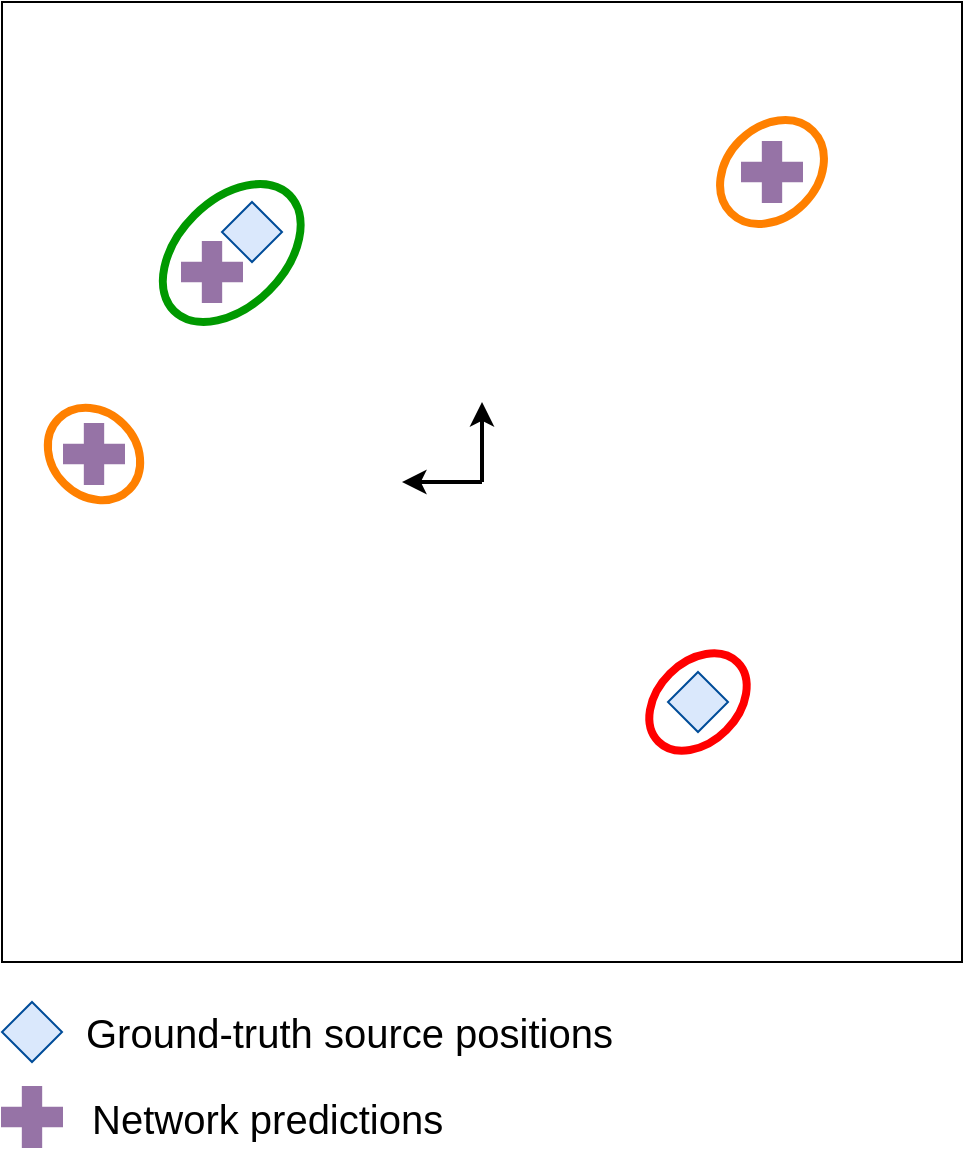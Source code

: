 <mxfile version="26.1.1">
  <diagram name="Page-1" id="qYV-YaB63U5P3tFd1gro">
    <mxGraphModel dx="1509" dy="1019" grid="1" gridSize="10" guides="1" tooltips="1" connect="1" arrows="1" fold="1" page="1" pageScale="1" pageWidth="850" pageHeight="1100" math="0" shadow="0">
      <root>
        <mxCell id="0" />
        <mxCell id="1" parent="0" />
        <mxCell id="Djk-LOV7WG-ekNEy1QtU-1" value="" style="whiteSpace=wrap;html=1;aspect=fixed;fillColor=none;" parent="1" vertex="1">
          <mxGeometry x="200" y="360" width="480" height="480" as="geometry" />
        </mxCell>
        <mxCell id="Djk-LOV7WG-ekNEy1QtU-11" value="" style="ellipse;whiteSpace=wrap;html=1;fillColor=none;rotation=-45;strokeWidth=4;strokeColor=#009900;" parent="1" vertex="1">
          <mxGeometry x="274" y="459" width="81.74" height="53" as="geometry" />
        </mxCell>
        <mxCell id="Djk-LOV7WG-ekNEy1QtU-3" value="" style="endArrow=classic;html=1;rounded=0;strokeWidth=2;" parent="1" edge="1">
          <mxGeometry width="50" height="50" relative="1" as="geometry">
            <mxPoint x="440" y="600" as="sourcePoint" />
            <mxPoint x="440" y="560" as="targetPoint" />
          </mxGeometry>
        </mxCell>
        <mxCell id="Djk-LOV7WG-ekNEy1QtU-4" value="" style="endArrow=classic;html=1;rounded=0;strokeWidth=2;" parent="1" edge="1">
          <mxGeometry width="50" height="50" relative="1" as="geometry">
            <mxPoint x="440" y="600" as="sourcePoint" />
            <mxPoint x="400" y="600" as="targetPoint" />
          </mxGeometry>
        </mxCell>
        <mxCell id="Djk-LOV7WG-ekNEy1QtU-13" value="" style="ellipse;whiteSpace=wrap;html=1;fillColor=none;rotation=-45;strokeWidth=4;strokeColor=#FF0000;" parent="1" vertex="1">
          <mxGeometry x="520" y="690" width="56" height="40" as="geometry" />
        </mxCell>
        <mxCell id="Djk-LOV7WG-ekNEy1QtU-15" value="" style="ellipse;whiteSpace=wrap;html=1;fillColor=none;rotation=-45;strokeWidth=4;strokeColor=#FF8000;" parent="1" vertex="1">
          <mxGeometry x="225" y="561" width="42" height="50" as="geometry" />
        </mxCell>
        <mxCell id="Djk-LOV7WG-ekNEy1QtU-14" value="" style="ellipse;whiteSpace=wrap;html=1;fillColor=none;rotation=-45;strokeWidth=4;strokeColor=#FF8000;" parent="1" vertex="1">
          <mxGeometry x="556" y="422.5" width="58" height="45" as="geometry" />
        </mxCell>
        <mxCell id="1e0gcyMxZUeUqyw_qMcl-1" value="" style="shape=cross;whiteSpace=wrap;html=1;fillColor=#9673A6;strokeColor=#9673a6;size=0.306;" vertex="1" parent="1">
          <mxGeometry x="290" y="480.0" width="30" height="30" as="geometry" />
        </mxCell>
        <mxCell id="1e0gcyMxZUeUqyw_qMcl-3" value="" style="rhombus;whiteSpace=wrap;html=1;fillColor=#dae8fc;strokeColor=#004C99;" vertex="1" parent="1">
          <mxGeometry x="310" y="460" width="30" height="30" as="geometry" />
        </mxCell>
        <mxCell id="1e0gcyMxZUeUqyw_qMcl-7" value="" style="shape=cross;whiteSpace=wrap;html=1;fillColor=#9673A6;strokeColor=#9673a6;size=0.306;" vertex="1" parent="1">
          <mxGeometry x="231" y="571" width="30" height="30" as="geometry" />
        </mxCell>
        <mxCell id="1e0gcyMxZUeUqyw_qMcl-9" value="" style="shape=cross;whiteSpace=wrap;html=1;fillColor=#9673A6;strokeColor=#9673a6;size=0.306;" vertex="1" parent="1">
          <mxGeometry x="570" y="430" width="30" height="30" as="geometry" />
        </mxCell>
        <mxCell id="1e0gcyMxZUeUqyw_qMcl-25" value="" style="shape=cross;whiteSpace=wrap;html=1;fillColor=#9673A6;strokeColor=#9673a6;size=0.306;" vertex="1" parent="1">
          <mxGeometry x="200" y="902.5" width="30" height="30" as="geometry" />
        </mxCell>
        <mxCell id="1e0gcyMxZUeUqyw_qMcl-26" value="" style="rhombus;whiteSpace=wrap;html=1;fillColor=#dae8fc;strokeColor=#004C99;" vertex="1" parent="1">
          <mxGeometry x="200" y="860" width="30" height="30" as="geometry" />
        </mxCell>
        <mxCell id="1e0gcyMxZUeUqyw_qMcl-28" value="Ground-truth source positions" style="text;html=1;align=left;verticalAlign=middle;whiteSpace=wrap;rounded=0;fontSize=20;" vertex="1" parent="1">
          <mxGeometry x="240" y="860" width="290" height="30" as="geometry" />
        </mxCell>
        <mxCell id="1e0gcyMxZUeUqyw_qMcl-29" value="Network predictions" style="text;html=1;align=left;verticalAlign=middle;whiteSpace=wrap;rounded=0;fontSize=20;" vertex="1" parent="1">
          <mxGeometry x="243" y="902.5" width="210" height="30" as="geometry" />
        </mxCell>
        <mxCell id="1e0gcyMxZUeUqyw_qMcl-30" value="" style="rhombus;whiteSpace=wrap;html=1;fillColor=#dae8fc;strokeColor=#004C99;" vertex="1" parent="1">
          <mxGeometry x="533" y="695" width="30" height="30" as="geometry" />
        </mxCell>
      </root>
    </mxGraphModel>
  </diagram>
</mxfile>
